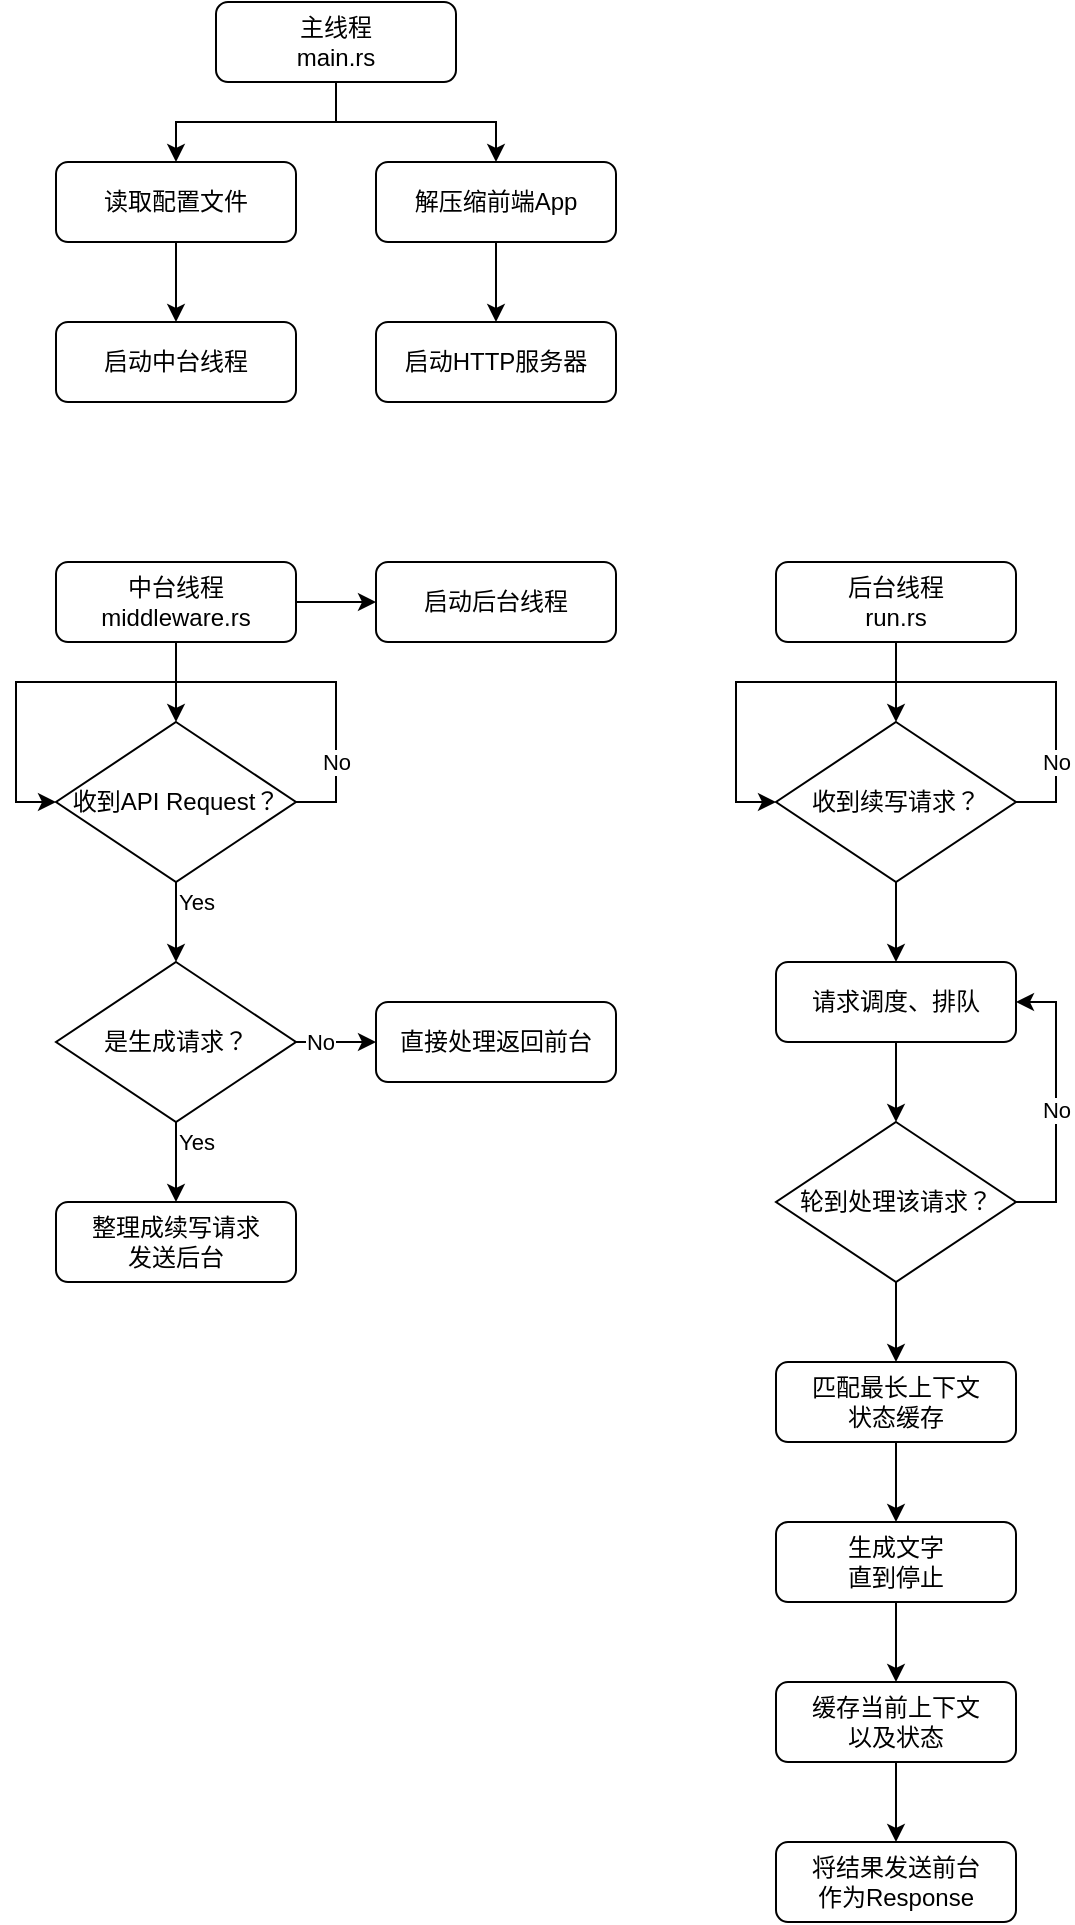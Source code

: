 <mxfile version="24.0.4" type="device">
  <diagram id="C5RBs43oDa-KdzZeNtuy" name="Page-1">
    <mxGraphModel dx="1386" dy="785" grid="1" gridSize="10" guides="1" tooltips="1" connect="1" arrows="1" fold="1" page="1" pageScale="1" pageWidth="827" pageHeight="1169" math="0" shadow="0">
      <root>
        <mxCell id="WIyWlLk6GJQsqaUBKTNV-0" />
        <mxCell id="WIyWlLk6GJQsqaUBKTNV-1" parent="WIyWlLk6GJQsqaUBKTNV-0" />
        <mxCell id="PD5u2o0YvLGbDbUuUKyN-2" style="edgeStyle=orthogonalEdgeStyle;rounded=0;orthogonalLoop=1;jettySize=auto;html=1;entryX=0.5;entryY=0;entryDx=0;entryDy=0;" edge="1" parent="WIyWlLk6GJQsqaUBKTNV-1" source="PD5u2o0YvLGbDbUuUKyN-0" target="PD5u2o0YvLGbDbUuUKyN-1">
          <mxGeometry relative="1" as="geometry" />
        </mxCell>
        <mxCell id="PD5u2o0YvLGbDbUuUKyN-6" style="edgeStyle=orthogonalEdgeStyle;rounded=0;orthogonalLoop=1;jettySize=auto;html=1;entryX=0.5;entryY=0;entryDx=0;entryDy=0;" edge="1" parent="WIyWlLk6GJQsqaUBKTNV-1" source="PD5u2o0YvLGbDbUuUKyN-0" target="PD5u2o0YvLGbDbUuUKyN-5">
          <mxGeometry relative="1" as="geometry" />
        </mxCell>
        <mxCell id="PD5u2o0YvLGbDbUuUKyN-0" value="&lt;div&gt;主线程&lt;/div&gt;&lt;div&gt;main.rs&lt;/div&gt;" style="rounded=1;whiteSpace=wrap;html=1;" vertex="1" parent="WIyWlLk6GJQsqaUBKTNV-1">
          <mxGeometry x="280" y="160" width="120" height="40" as="geometry" />
        </mxCell>
        <mxCell id="PD5u2o0YvLGbDbUuUKyN-4" style="edgeStyle=orthogonalEdgeStyle;rounded=0;orthogonalLoop=1;jettySize=auto;html=1;entryX=0.5;entryY=0;entryDx=0;entryDy=0;" edge="1" parent="WIyWlLk6GJQsqaUBKTNV-1" source="PD5u2o0YvLGbDbUuUKyN-1" target="PD5u2o0YvLGbDbUuUKyN-3">
          <mxGeometry relative="1" as="geometry" />
        </mxCell>
        <mxCell id="PD5u2o0YvLGbDbUuUKyN-1" value="读取配置文件" style="rounded=1;whiteSpace=wrap;html=1;" vertex="1" parent="WIyWlLk6GJQsqaUBKTNV-1">
          <mxGeometry x="200" y="240" width="120" height="40" as="geometry" />
        </mxCell>
        <mxCell id="PD5u2o0YvLGbDbUuUKyN-3" value="启动中台线程" style="rounded=1;whiteSpace=wrap;html=1;" vertex="1" parent="WIyWlLk6GJQsqaUBKTNV-1">
          <mxGeometry x="200" y="320" width="120" height="40" as="geometry" />
        </mxCell>
        <mxCell id="PD5u2o0YvLGbDbUuUKyN-8" style="edgeStyle=orthogonalEdgeStyle;rounded=0;orthogonalLoop=1;jettySize=auto;html=1;entryX=0.5;entryY=0;entryDx=0;entryDy=0;" edge="1" parent="WIyWlLk6GJQsqaUBKTNV-1" source="PD5u2o0YvLGbDbUuUKyN-5" target="PD5u2o0YvLGbDbUuUKyN-7">
          <mxGeometry relative="1" as="geometry" />
        </mxCell>
        <mxCell id="PD5u2o0YvLGbDbUuUKyN-5" value="解压缩前端App" style="rounded=1;whiteSpace=wrap;html=1;" vertex="1" parent="WIyWlLk6GJQsqaUBKTNV-1">
          <mxGeometry x="360" y="240" width="120" height="40" as="geometry" />
        </mxCell>
        <mxCell id="PD5u2o0YvLGbDbUuUKyN-7" value="启动HTTP服务器" style="rounded=1;whiteSpace=wrap;html=1;" vertex="1" parent="WIyWlLk6GJQsqaUBKTNV-1">
          <mxGeometry x="360" y="320" width="120" height="40" as="geometry" />
        </mxCell>
        <mxCell id="PD5u2o0YvLGbDbUuUKyN-11" style="edgeStyle=orthogonalEdgeStyle;rounded=0;orthogonalLoop=1;jettySize=auto;html=1;exitX=1;exitY=0.5;exitDx=0;exitDy=0;entryX=0;entryY=0.5;entryDx=0;entryDy=0;" edge="1" parent="WIyWlLk6GJQsqaUBKTNV-1" source="PD5u2o0YvLGbDbUuUKyN-9" target="PD5u2o0YvLGbDbUuUKyN-10">
          <mxGeometry relative="1" as="geometry" />
        </mxCell>
        <mxCell id="PD5u2o0YvLGbDbUuUKyN-13" style="edgeStyle=orthogonalEdgeStyle;rounded=0;orthogonalLoop=1;jettySize=auto;html=1;exitX=0.5;exitY=1;exitDx=0;exitDy=0;entryX=0.5;entryY=0;entryDx=0;entryDy=0;" edge="1" parent="WIyWlLk6GJQsqaUBKTNV-1" source="PD5u2o0YvLGbDbUuUKyN-9" target="PD5u2o0YvLGbDbUuUKyN-12">
          <mxGeometry relative="1" as="geometry" />
        </mxCell>
        <mxCell id="PD5u2o0YvLGbDbUuUKyN-9" value="中台线程&lt;div&gt;middleware.rs&lt;/div&gt;" style="rounded=1;whiteSpace=wrap;html=1;" vertex="1" parent="WIyWlLk6GJQsqaUBKTNV-1">
          <mxGeometry x="200" y="440" width="120" height="40" as="geometry" />
        </mxCell>
        <mxCell id="PD5u2o0YvLGbDbUuUKyN-10" value="启动后台线程" style="rounded=1;whiteSpace=wrap;html=1;" vertex="1" parent="WIyWlLk6GJQsqaUBKTNV-1">
          <mxGeometry x="360" y="440" width="120" height="40" as="geometry" />
        </mxCell>
        <mxCell id="PD5u2o0YvLGbDbUuUKyN-22" style="edgeStyle=orthogonalEdgeStyle;rounded=0;orthogonalLoop=1;jettySize=auto;html=1;exitX=0.5;exitY=1;exitDx=0;exitDy=0;entryX=0.5;entryY=0;entryDx=0;entryDy=0;" edge="1" parent="WIyWlLk6GJQsqaUBKTNV-1" source="PD5u2o0YvLGbDbUuUKyN-12" target="PD5u2o0YvLGbDbUuUKyN-21">
          <mxGeometry relative="1" as="geometry" />
        </mxCell>
        <mxCell id="PD5u2o0YvLGbDbUuUKyN-26" value="Yes" style="edgeLabel;html=1;align=center;verticalAlign=middle;resizable=0;points=[];" vertex="1" connectable="0" parent="PD5u2o0YvLGbDbUuUKyN-22">
          <mxGeometry y="2" relative="1" as="geometry">
            <mxPoint x="8" y="-10" as="offset" />
          </mxGeometry>
        </mxCell>
        <mxCell id="PD5u2o0YvLGbDbUuUKyN-12" value="收到API Request？" style="rhombus;whiteSpace=wrap;html=1;" vertex="1" parent="WIyWlLk6GJQsqaUBKTNV-1">
          <mxGeometry x="200" y="520" width="120" height="80" as="geometry" />
        </mxCell>
        <mxCell id="PD5u2o0YvLGbDbUuUKyN-16" style="edgeStyle=orthogonalEdgeStyle;rounded=0;orthogonalLoop=1;jettySize=auto;html=1;exitX=1;exitY=0.5;exitDx=0;exitDy=0;entryX=0;entryY=0.5;entryDx=0;entryDy=0;" edge="1" parent="WIyWlLk6GJQsqaUBKTNV-1" source="PD5u2o0YvLGbDbUuUKyN-12" target="PD5u2o0YvLGbDbUuUKyN-12">
          <mxGeometry relative="1" as="geometry">
            <Array as="points">
              <mxPoint x="340" y="560" />
              <mxPoint x="340" y="500" />
              <mxPoint x="180" y="500" />
              <mxPoint x="180" y="560" />
            </Array>
          </mxGeometry>
        </mxCell>
        <mxCell id="PD5u2o0YvLGbDbUuUKyN-17" value="No" style="edgeLabel;html=1;align=center;verticalAlign=middle;resizable=0;points=[];" vertex="1" connectable="0" parent="PD5u2o0YvLGbDbUuUKyN-16">
          <mxGeometry x="-0.775" y="1" relative="1" as="geometry">
            <mxPoint x="1" y="-4" as="offset" />
          </mxGeometry>
        </mxCell>
        <mxCell id="PD5u2o0YvLGbDbUuUKyN-24" style="edgeStyle=orthogonalEdgeStyle;rounded=0;orthogonalLoop=1;jettySize=auto;html=1;exitX=0.5;exitY=1;exitDx=0;exitDy=0;entryX=0.5;entryY=0;entryDx=0;entryDy=0;" edge="1" parent="WIyWlLk6GJQsqaUBKTNV-1" source="PD5u2o0YvLGbDbUuUKyN-21" target="PD5u2o0YvLGbDbUuUKyN-23">
          <mxGeometry relative="1" as="geometry" />
        </mxCell>
        <mxCell id="PD5u2o0YvLGbDbUuUKyN-25" value="Yes" style="edgeLabel;html=1;align=center;verticalAlign=middle;resizable=0;points=[];" vertex="1" connectable="0" parent="PD5u2o0YvLGbDbUuUKyN-24">
          <mxGeometry x="-0.5" y="4" relative="1" as="geometry">
            <mxPoint x="6" as="offset" />
          </mxGeometry>
        </mxCell>
        <mxCell id="PD5u2o0YvLGbDbUuUKyN-28" style="edgeStyle=orthogonalEdgeStyle;rounded=0;orthogonalLoop=1;jettySize=auto;html=1;exitX=1;exitY=0.5;exitDx=0;exitDy=0;entryX=0;entryY=0.5;entryDx=0;entryDy=0;" edge="1" parent="WIyWlLk6GJQsqaUBKTNV-1" source="PD5u2o0YvLGbDbUuUKyN-21" target="PD5u2o0YvLGbDbUuUKyN-27">
          <mxGeometry relative="1" as="geometry" />
        </mxCell>
        <mxCell id="PD5u2o0YvLGbDbUuUKyN-29" value="No" style="edgeLabel;html=1;align=center;verticalAlign=middle;resizable=0;points=[];" vertex="1" connectable="0" parent="PD5u2o0YvLGbDbUuUKyN-28">
          <mxGeometry x="-0.4" relative="1" as="geometry">
            <mxPoint as="offset" />
          </mxGeometry>
        </mxCell>
        <mxCell id="PD5u2o0YvLGbDbUuUKyN-21" value="是生成请求？" style="rhombus;whiteSpace=wrap;html=1;" vertex="1" parent="WIyWlLk6GJQsqaUBKTNV-1">
          <mxGeometry x="200" y="640" width="120" height="80" as="geometry" />
        </mxCell>
        <mxCell id="PD5u2o0YvLGbDbUuUKyN-23" value="整理成续写请求&lt;div&gt;发送后台&lt;/div&gt;" style="rounded=1;whiteSpace=wrap;html=1;" vertex="1" parent="WIyWlLk6GJQsqaUBKTNV-1">
          <mxGeometry x="200" y="760" width="120" height="40" as="geometry" />
        </mxCell>
        <mxCell id="PD5u2o0YvLGbDbUuUKyN-27" value="直接处理返回前台" style="rounded=1;whiteSpace=wrap;html=1;" vertex="1" parent="WIyWlLk6GJQsqaUBKTNV-1">
          <mxGeometry x="360" y="660" width="120" height="40" as="geometry" />
        </mxCell>
        <mxCell id="PD5u2o0YvLGbDbUuUKyN-32" style="edgeStyle=orthogonalEdgeStyle;rounded=0;orthogonalLoop=1;jettySize=auto;html=1;exitX=0.5;exitY=1;exitDx=0;exitDy=0;entryX=0.5;entryY=0;entryDx=0;entryDy=0;" edge="1" parent="WIyWlLk6GJQsqaUBKTNV-1" source="PD5u2o0YvLGbDbUuUKyN-30" target="PD5u2o0YvLGbDbUuUKyN-31">
          <mxGeometry relative="1" as="geometry" />
        </mxCell>
        <mxCell id="PD5u2o0YvLGbDbUuUKyN-30" value="后台线程&lt;div&gt;run.rs&lt;/div&gt;" style="rounded=1;whiteSpace=wrap;html=1;" vertex="1" parent="WIyWlLk6GJQsqaUBKTNV-1">
          <mxGeometry x="560" y="440" width="120" height="40" as="geometry" />
        </mxCell>
        <mxCell id="PD5u2o0YvLGbDbUuUKyN-36" style="edgeStyle=orthogonalEdgeStyle;rounded=0;orthogonalLoop=1;jettySize=auto;html=1;exitX=0.5;exitY=1;exitDx=0;exitDy=0;entryX=0.5;entryY=0;entryDx=0;entryDy=0;" edge="1" parent="WIyWlLk6GJQsqaUBKTNV-1" source="PD5u2o0YvLGbDbUuUKyN-31" target="PD5u2o0YvLGbDbUuUKyN-35">
          <mxGeometry relative="1" as="geometry" />
        </mxCell>
        <mxCell id="PD5u2o0YvLGbDbUuUKyN-31" value="收到续写请求？" style="rhombus;whiteSpace=wrap;html=1;" vertex="1" parent="WIyWlLk6GJQsqaUBKTNV-1">
          <mxGeometry x="560" y="520" width="120" height="80" as="geometry" />
        </mxCell>
        <mxCell id="PD5u2o0YvLGbDbUuUKyN-33" style="edgeStyle=orthogonalEdgeStyle;rounded=0;orthogonalLoop=1;jettySize=auto;html=1;exitX=1;exitY=0.5;exitDx=0;exitDy=0;entryX=0;entryY=0.5;entryDx=0;entryDy=0;" edge="1" parent="WIyWlLk6GJQsqaUBKTNV-1" source="PD5u2o0YvLGbDbUuUKyN-31" target="PD5u2o0YvLGbDbUuUKyN-31">
          <mxGeometry relative="1" as="geometry">
            <Array as="points">
              <mxPoint x="700" y="560" />
              <mxPoint x="700" y="500" />
              <mxPoint x="540" y="500" />
              <mxPoint x="540" y="560" />
            </Array>
          </mxGeometry>
        </mxCell>
        <mxCell id="PD5u2o0YvLGbDbUuUKyN-34" value="No" style="edgeLabel;html=1;align=center;verticalAlign=middle;resizable=0;points=[];" vertex="1" connectable="0" parent="PD5u2o0YvLGbDbUuUKyN-33">
          <mxGeometry x="-0.775" y="-3" relative="1" as="geometry">
            <mxPoint x="-3" y="-4" as="offset" />
          </mxGeometry>
        </mxCell>
        <mxCell id="PD5u2o0YvLGbDbUuUKyN-38" style="edgeStyle=orthogonalEdgeStyle;rounded=0;orthogonalLoop=1;jettySize=auto;html=1;entryX=0.5;entryY=0;entryDx=0;entryDy=0;" edge="1" parent="WIyWlLk6GJQsqaUBKTNV-1" source="PD5u2o0YvLGbDbUuUKyN-35" target="PD5u2o0YvLGbDbUuUKyN-37">
          <mxGeometry relative="1" as="geometry" />
        </mxCell>
        <mxCell id="PD5u2o0YvLGbDbUuUKyN-35" value="请求调度、排队" style="rounded=1;whiteSpace=wrap;html=1;" vertex="1" parent="WIyWlLk6GJQsqaUBKTNV-1">
          <mxGeometry x="560" y="640" width="120" height="40" as="geometry" />
        </mxCell>
        <mxCell id="PD5u2o0YvLGbDbUuUKyN-39" style="edgeStyle=orthogonalEdgeStyle;rounded=0;orthogonalLoop=1;jettySize=auto;html=1;exitX=1;exitY=0.5;exitDx=0;exitDy=0;entryX=1;entryY=0.5;entryDx=0;entryDy=0;" edge="1" parent="WIyWlLk6GJQsqaUBKTNV-1" source="PD5u2o0YvLGbDbUuUKyN-37" target="PD5u2o0YvLGbDbUuUKyN-35">
          <mxGeometry relative="1" as="geometry" />
        </mxCell>
        <mxCell id="PD5u2o0YvLGbDbUuUKyN-40" value="No" style="edgeLabel;html=1;align=center;verticalAlign=middle;resizable=0;points=[];" vertex="1" connectable="0" parent="PD5u2o0YvLGbDbUuUKyN-39">
          <mxGeometry x="-0.057" relative="1" as="geometry">
            <mxPoint as="offset" />
          </mxGeometry>
        </mxCell>
        <mxCell id="PD5u2o0YvLGbDbUuUKyN-42" style="edgeStyle=orthogonalEdgeStyle;rounded=0;orthogonalLoop=1;jettySize=auto;html=1;exitX=0.5;exitY=1;exitDx=0;exitDy=0;entryX=0.5;entryY=0;entryDx=0;entryDy=0;" edge="1" parent="WIyWlLk6GJQsqaUBKTNV-1" source="PD5u2o0YvLGbDbUuUKyN-37" target="PD5u2o0YvLGbDbUuUKyN-41">
          <mxGeometry relative="1" as="geometry" />
        </mxCell>
        <mxCell id="PD5u2o0YvLGbDbUuUKyN-37" value="轮到处理该请求？" style="rhombus;whiteSpace=wrap;html=1;" vertex="1" parent="WIyWlLk6GJQsqaUBKTNV-1">
          <mxGeometry x="560" y="720" width="120" height="80" as="geometry" />
        </mxCell>
        <mxCell id="PD5u2o0YvLGbDbUuUKyN-44" style="edgeStyle=orthogonalEdgeStyle;rounded=0;orthogonalLoop=1;jettySize=auto;html=1;exitX=0.5;exitY=1;exitDx=0;exitDy=0;" edge="1" parent="WIyWlLk6GJQsqaUBKTNV-1" source="PD5u2o0YvLGbDbUuUKyN-41" target="PD5u2o0YvLGbDbUuUKyN-43">
          <mxGeometry relative="1" as="geometry" />
        </mxCell>
        <mxCell id="PD5u2o0YvLGbDbUuUKyN-41" value="匹配最长上下文&lt;div&gt;状态缓存&lt;/div&gt;" style="rounded=1;whiteSpace=wrap;html=1;" vertex="1" parent="WIyWlLk6GJQsqaUBKTNV-1">
          <mxGeometry x="560" y="840" width="120" height="40" as="geometry" />
        </mxCell>
        <mxCell id="PD5u2o0YvLGbDbUuUKyN-46" style="edgeStyle=orthogonalEdgeStyle;rounded=0;orthogonalLoop=1;jettySize=auto;html=1;exitX=0.5;exitY=1;exitDx=0;exitDy=0;entryX=0.5;entryY=0;entryDx=0;entryDy=0;" edge="1" parent="WIyWlLk6GJQsqaUBKTNV-1" source="PD5u2o0YvLGbDbUuUKyN-43" target="PD5u2o0YvLGbDbUuUKyN-45">
          <mxGeometry relative="1" as="geometry" />
        </mxCell>
        <mxCell id="PD5u2o0YvLGbDbUuUKyN-43" value="生成文字&lt;div&gt;直到停止&lt;/div&gt;" style="rounded=1;whiteSpace=wrap;html=1;" vertex="1" parent="WIyWlLk6GJQsqaUBKTNV-1">
          <mxGeometry x="560" y="920" width="120" height="40" as="geometry" />
        </mxCell>
        <mxCell id="PD5u2o0YvLGbDbUuUKyN-48" style="edgeStyle=orthogonalEdgeStyle;rounded=0;orthogonalLoop=1;jettySize=auto;html=1;exitX=0.5;exitY=1;exitDx=0;exitDy=0;entryX=0.5;entryY=0;entryDx=0;entryDy=0;" edge="1" parent="WIyWlLk6GJQsqaUBKTNV-1" source="PD5u2o0YvLGbDbUuUKyN-45" target="PD5u2o0YvLGbDbUuUKyN-47">
          <mxGeometry relative="1" as="geometry" />
        </mxCell>
        <mxCell id="PD5u2o0YvLGbDbUuUKyN-45" value="缓存当前上下文&lt;div&gt;以及状态&lt;/div&gt;" style="rounded=1;whiteSpace=wrap;html=1;" vertex="1" parent="WIyWlLk6GJQsqaUBKTNV-1">
          <mxGeometry x="560" y="1000" width="120" height="40" as="geometry" />
        </mxCell>
        <mxCell id="PD5u2o0YvLGbDbUuUKyN-47" value="将结果发送前台&lt;div&gt;作为Response&lt;/div&gt;" style="rounded=1;whiteSpace=wrap;html=1;" vertex="1" parent="WIyWlLk6GJQsqaUBKTNV-1">
          <mxGeometry x="560" y="1080" width="120" height="40" as="geometry" />
        </mxCell>
      </root>
    </mxGraphModel>
  </diagram>
</mxfile>
